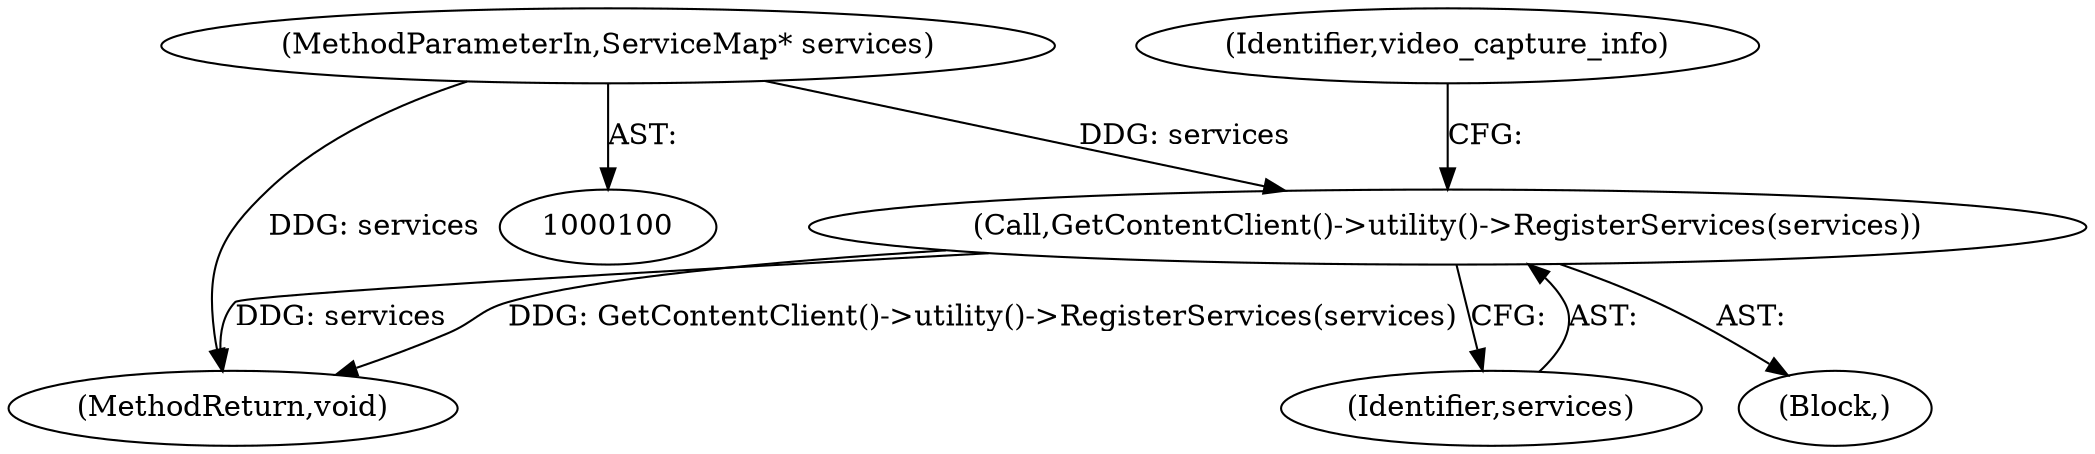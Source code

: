 digraph "0_Chrome_bc1f34b9be509f1404f0bb1ba1947614d5f0bcd1_6@pointer" {
"1000103" [label="(Call,GetContentClient()->utility()->RegisterServices(services))"];
"1000101" [label="(MethodParameterIn,ServiceMap* services)"];
"1000101" [label="(MethodParameterIn,ServiceMap* services)"];
"1000102" [label="(Block,)"];
"1000103" [label="(Call,GetContentClient()->utility()->RegisterServices(services))"];
"1000178" [label="(MethodReturn,void)"];
"1000104" [label="(Identifier,services)"];
"1000108" [label="(Identifier,video_capture_info)"];
"1000103" -> "1000102"  [label="AST: "];
"1000103" -> "1000104"  [label="CFG: "];
"1000104" -> "1000103"  [label="AST: "];
"1000108" -> "1000103"  [label="CFG: "];
"1000103" -> "1000178"  [label="DDG: services"];
"1000103" -> "1000178"  [label="DDG: GetContentClient()->utility()->RegisterServices(services)"];
"1000101" -> "1000103"  [label="DDG: services"];
"1000101" -> "1000100"  [label="AST: "];
"1000101" -> "1000178"  [label="DDG: services"];
}
